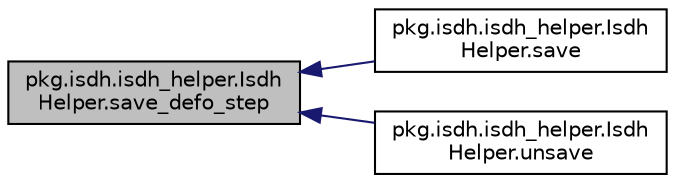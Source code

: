 digraph "pkg.isdh.isdh_helper.IsdhHelper.save_defo_step"
{
  edge [fontname="Helvetica",fontsize="10",labelfontname="Helvetica",labelfontsize="10"];
  node [fontname="Helvetica",fontsize="10",shape=record];
  rankdir="LR";
  Node14 [label="pkg.isdh.isdh_helper.Isdh\lHelper.save_defo_step",height=0.2,width=0.4,color="black", fillcolor="grey75", style="filled", fontcolor="black"];
  Node14 -> Node15 [dir="back",color="midnightblue",fontsize="10",style="solid",fontname="Helvetica"];
  Node15 [label="pkg.isdh.isdh_helper.Isdh\lHelper.save",height=0.2,width=0.4,color="black", fillcolor="white", style="filled",URL="$classpkg_1_1isdh_1_1isdh__helper_1_1_isdh_helper.html#ad136269aa3fc77f0a7201868581428fd"];
  Node14 -> Node16 [dir="back",color="midnightblue",fontsize="10",style="solid",fontname="Helvetica"];
  Node16 [label="pkg.isdh.isdh_helper.Isdh\lHelper.unsave",height=0.2,width=0.4,color="black", fillcolor="white", style="filled",URL="$classpkg_1_1isdh_1_1isdh__helper_1_1_isdh_helper.html#a721efc0884f57b4cabb99ed464b05869"];
}
